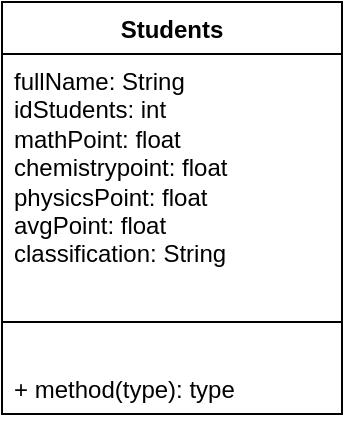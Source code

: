 <mxfile version="24.4.0" type="github">
  <diagram name="Trang-1" id="bUFVpHWrW7Eet3LhjqlU">
    <mxGraphModel dx="1382" dy="795" grid="1" gridSize="10" guides="1" tooltips="1" connect="1" arrows="1" fold="1" page="1" pageScale="1" pageWidth="827" pageHeight="1169" math="0" shadow="0">
      <root>
        <mxCell id="0" />
        <mxCell id="1" parent="0" />
        <mxCell id="E84mLtVYxFb9nJnWC4dU-1" value="&lt;div&gt;Students&lt;/div&gt;&lt;div&gt;&lt;br&gt;&lt;/div&gt;" style="swimlane;fontStyle=1;align=center;verticalAlign=top;childLayout=stackLayout;horizontal=1;startSize=26;horizontalStack=0;resizeParent=1;resizeParentMax=0;resizeLast=0;collapsible=1;marginBottom=0;whiteSpace=wrap;html=1;" vertex="1" parent="1">
          <mxGeometry x="320" y="120" width="170" height="206" as="geometry" />
        </mxCell>
        <mxCell id="E84mLtVYxFb9nJnWC4dU-2" value="&lt;div&gt;fullName: String&lt;/div&gt;&lt;div&gt;idStudents: int&lt;/div&gt;&lt;div&gt;mathPoint: float&lt;/div&gt;&lt;div&gt;chemistrypoint: float&lt;/div&gt;&lt;div&gt;physicsPoint: float&lt;/div&gt;&lt;div&gt;avgPoint: float&lt;/div&gt;&lt;div&gt;classification: String&lt;/div&gt;&lt;div&gt;&lt;br&gt;&lt;/div&gt;" style="text;strokeColor=none;fillColor=none;align=left;verticalAlign=top;spacingLeft=4;spacingRight=4;overflow=hidden;rotatable=0;points=[[0,0.5],[1,0.5]];portConstraint=eastwest;whiteSpace=wrap;html=1;" vertex="1" parent="E84mLtVYxFb9nJnWC4dU-1">
          <mxGeometry y="26" width="170" height="114" as="geometry" />
        </mxCell>
        <mxCell id="E84mLtVYxFb9nJnWC4dU-3" value="" style="line;strokeWidth=1;fillColor=none;align=left;verticalAlign=middle;spacingTop=-1;spacingLeft=3;spacingRight=3;rotatable=0;labelPosition=right;points=[];portConstraint=eastwest;strokeColor=inherit;" vertex="1" parent="E84mLtVYxFb9nJnWC4dU-1">
          <mxGeometry y="140" width="170" height="40" as="geometry" />
        </mxCell>
        <mxCell id="E84mLtVYxFb9nJnWC4dU-4" value="+ method(type): type" style="text;strokeColor=none;fillColor=none;align=left;verticalAlign=top;spacingLeft=4;spacingRight=4;overflow=hidden;rotatable=0;points=[[0,0.5],[1,0.5]];portConstraint=eastwest;whiteSpace=wrap;html=1;" vertex="1" parent="E84mLtVYxFb9nJnWC4dU-1">
          <mxGeometry y="180" width="170" height="26" as="geometry" />
        </mxCell>
      </root>
    </mxGraphModel>
  </diagram>
</mxfile>
